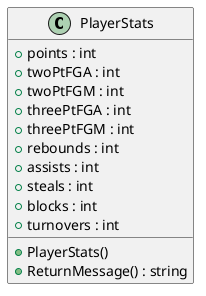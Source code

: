 @startuml PlayerStats
class PlayerStats {
    + points : int
    + twoPtFGA : int
    + twoPtFGM : int
    + threePtFGA : int
    + threePtFGM : int
    + rebounds : int
    + assists : int
    + steals : int
    + blocks : int
    + turnovers : int
    + PlayerStats()
    + ReturnMessage() : string
}
@enduml
